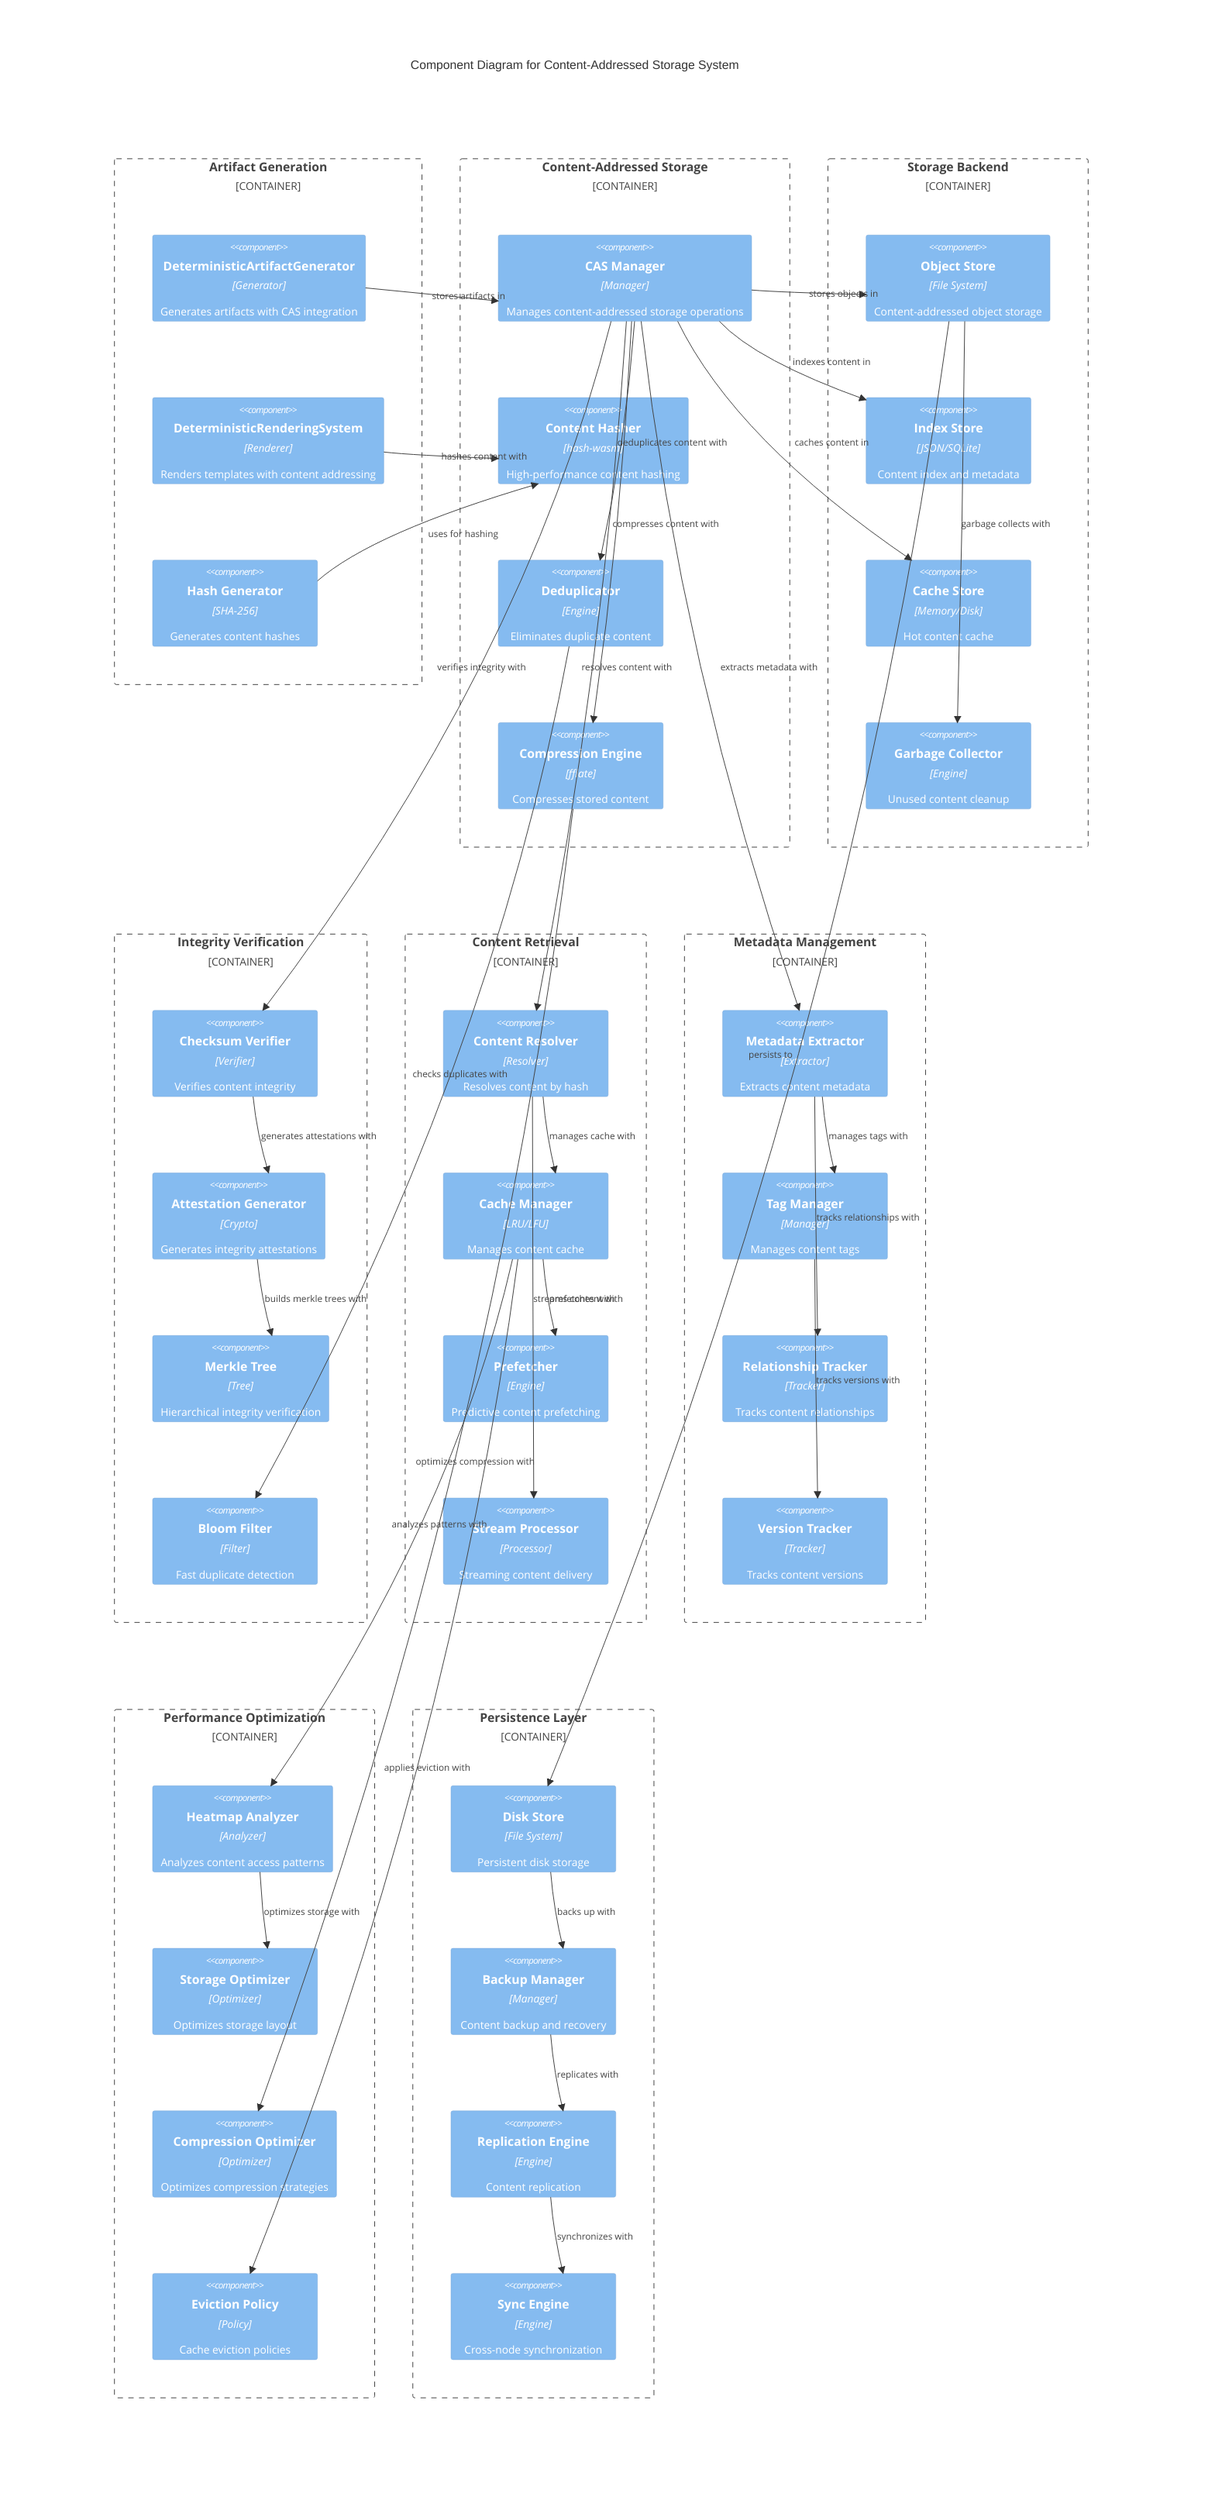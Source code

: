 C4Component
    title Component Diagram for Content-Addressed Storage System
    
    Container_Boundary(generation, "Artifact Generation") {
        Component(artifactGen, "DeterministicArtifactGenerator", "Generator", "Generates artifacts with CAS integration")
        Component(deterministicSys, "DeterministicRenderingSystem", "Renderer", "Renders templates with content addressing")
        Component(hashGenerator, "Hash Generator", "SHA-256", "Generates content hashes")
    }
    
    Container_Boundary(cas, "Content-Addressed Storage") {
        Component(casManager, "CAS Manager", "Manager", "Manages content-addressed storage operations")
        Component(contentHasher, "Content Hasher", "hash-wasm", "High-performance content hashing")
        Component(deduplicator, "Deduplicator", "Engine", "Eliminates duplicate content")
        Component(compressionEngine, "Compression Engine", "fflate", "Compresses stored content")
    }
    
    Container_Boundary(storage, "Storage Backend") {
        Component(objectStore, "Object Store", "File System", "Content-addressed object storage")
        Component(indexStore, "Index Store", "JSON/SQLite", "Content index and metadata")
        Component(cacheStore, "Cache Store", "Memory/Disk", "Hot content cache")
        Component(gcEngine, "Garbage Collector", "Engine", "Unused content cleanup")
    }
    
    Container_Boundary(integrity, "Integrity Verification") {
        Component(checksumVerifier, "Checksum Verifier", "Verifier", "Verifies content integrity")
        Component(attestationGenerator, "Attestation Generator", "Crypto", "Generates integrity attestations")
        Component(merkleTree, "Merkle Tree", "Tree", "Hierarchical integrity verification")
        Component(bloomFilter, "Bloom Filter", "Filter", "Fast duplicate detection")
    }
    
    Container_Boundary(retrieval, "Content Retrieval") {
        Component(contentResolver, "Content Resolver", "Resolver", "Resolves content by hash")
        Component(cacheManager, "Cache Manager", "LRU/LFU", "Manages content cache")
        Component(prefetcher, "Prefetcher", "Engine", "Predictive content prefetching")
        Component(streamProcessor, "Stream Processor", "Processor", "Streaming content delivery")
    }
    
    Container_Boundary(metadata, "Metadata Management") {
        Component(metadataExtractor, "Metadata Extractor", "Extractor", "Extracts content metadata")
        Component(tagManager, "Tag Manager", "Manager", "Manages content tags")
        Component(relationshipTracker, "Relationship Tracker", "Tracker", "Tracks content relationships")
        Component(versionTracker, "Version Tracker", "Tracker", "Tracks content versions")
    }
    
    Container_Boundary(optimization, "Performance Optimization") {
        Component(heatmapAnalyzer, "Heatmap Analyzer", "Analyzer", "Analyzes content access patterns")
        Component(storageOptimizer, "Storage Optimizer", "Optimizer", "Optimizes storage layout")
        Component(compressionOptimizer, "Compression Optimizer", "Optimizer", "Optimizes compression strategies")
        Component(evictionPolicy, "Eviction Policy", "Policy", "Cache eviction policies")
    }
    
    Container_Boundary(persistence, "Persistence Layer") {
        Component(diskStore, "Disk Store", "File System", "Persistent disk storage")
        Component(backupManager, "Backup Manager", "Manager", "Content backup and recovery")
        Component(replicationEngine, "Replication Engine", "Engine", "Content replication")
        Component(syncEngine, "Sync Engine", "Engine", "Cross-node synchronization")
    }
    
    Rel(artifactGen, casManager, "stores artifacts in")
    Rel(deterministicSys, contentHasher, "hashes content with")
    Rel(hashGenerator, contentHasher, "uses for hashing")
    
    Rel(casManager, deduplicator, "deduplicates content with")
    Rel(casManager, compressionEngine, "compresses content with")
    Rel(deduplicator, bloomFilter, "checks duplicates with")
    
    Rel(casManager, objectStore, "stores objects in")
    Rel(casManager, indexStore, "indexes content in")
    Rel(casManager, cacheStore, "caches content in")
    Rel(objectStore, gcEngine, "garbage collects with")
    
    Rel(casManager, checksumVerifier, "verifies integrity with")
    Rel(checksumVerifier, attestationGenerator, "generates attestations with")
    Rel(attestationGenerator, merkleTree, "builds merkle trees with")
    
    Rel(casManager, contentResolver, "resolves content with")
    Rel(contentResolver, cacheManager, "manages cache with")
    Rel(cacheManager, prefetcher, "prefetches with")
    Rel(contentResolver, streamProcessor, "streams content with")
    
    Rel(casManager, metadataExtractor, "extracts metadata with")
    Rel(metadataExtractor, tagManager, "manages tags with")
    Rel(metadataExtractor, relationshipTracker, "tracks relationships with")
    Rel(tagManager, versionTracker, "tracks versions with")
    
    Rel(cacheManager, heatmapAnalyzer, "analyzes patterns with")
    Rel(heatmapAnalyzer, storageOptimizer, "optimizes storage with")
    Rel(compressionEngine, compressionOptimizer, "optimizes compression with")
    Rel(cacheManager, evictionPolicy, "applies eviction with")
    
    Rel(objectStore, diskStore, "persists to")
    Rel(diskStore, backupManager, "backs up with")
    Rel(backupManager, replicationEngine, "replicates with")
    Rel(replicationEngine, syncEngine, "synchronizes with")
    
    UpdateLayoutConfig($c4ShapeInRow="3", $c4BoundaryInRow="3")